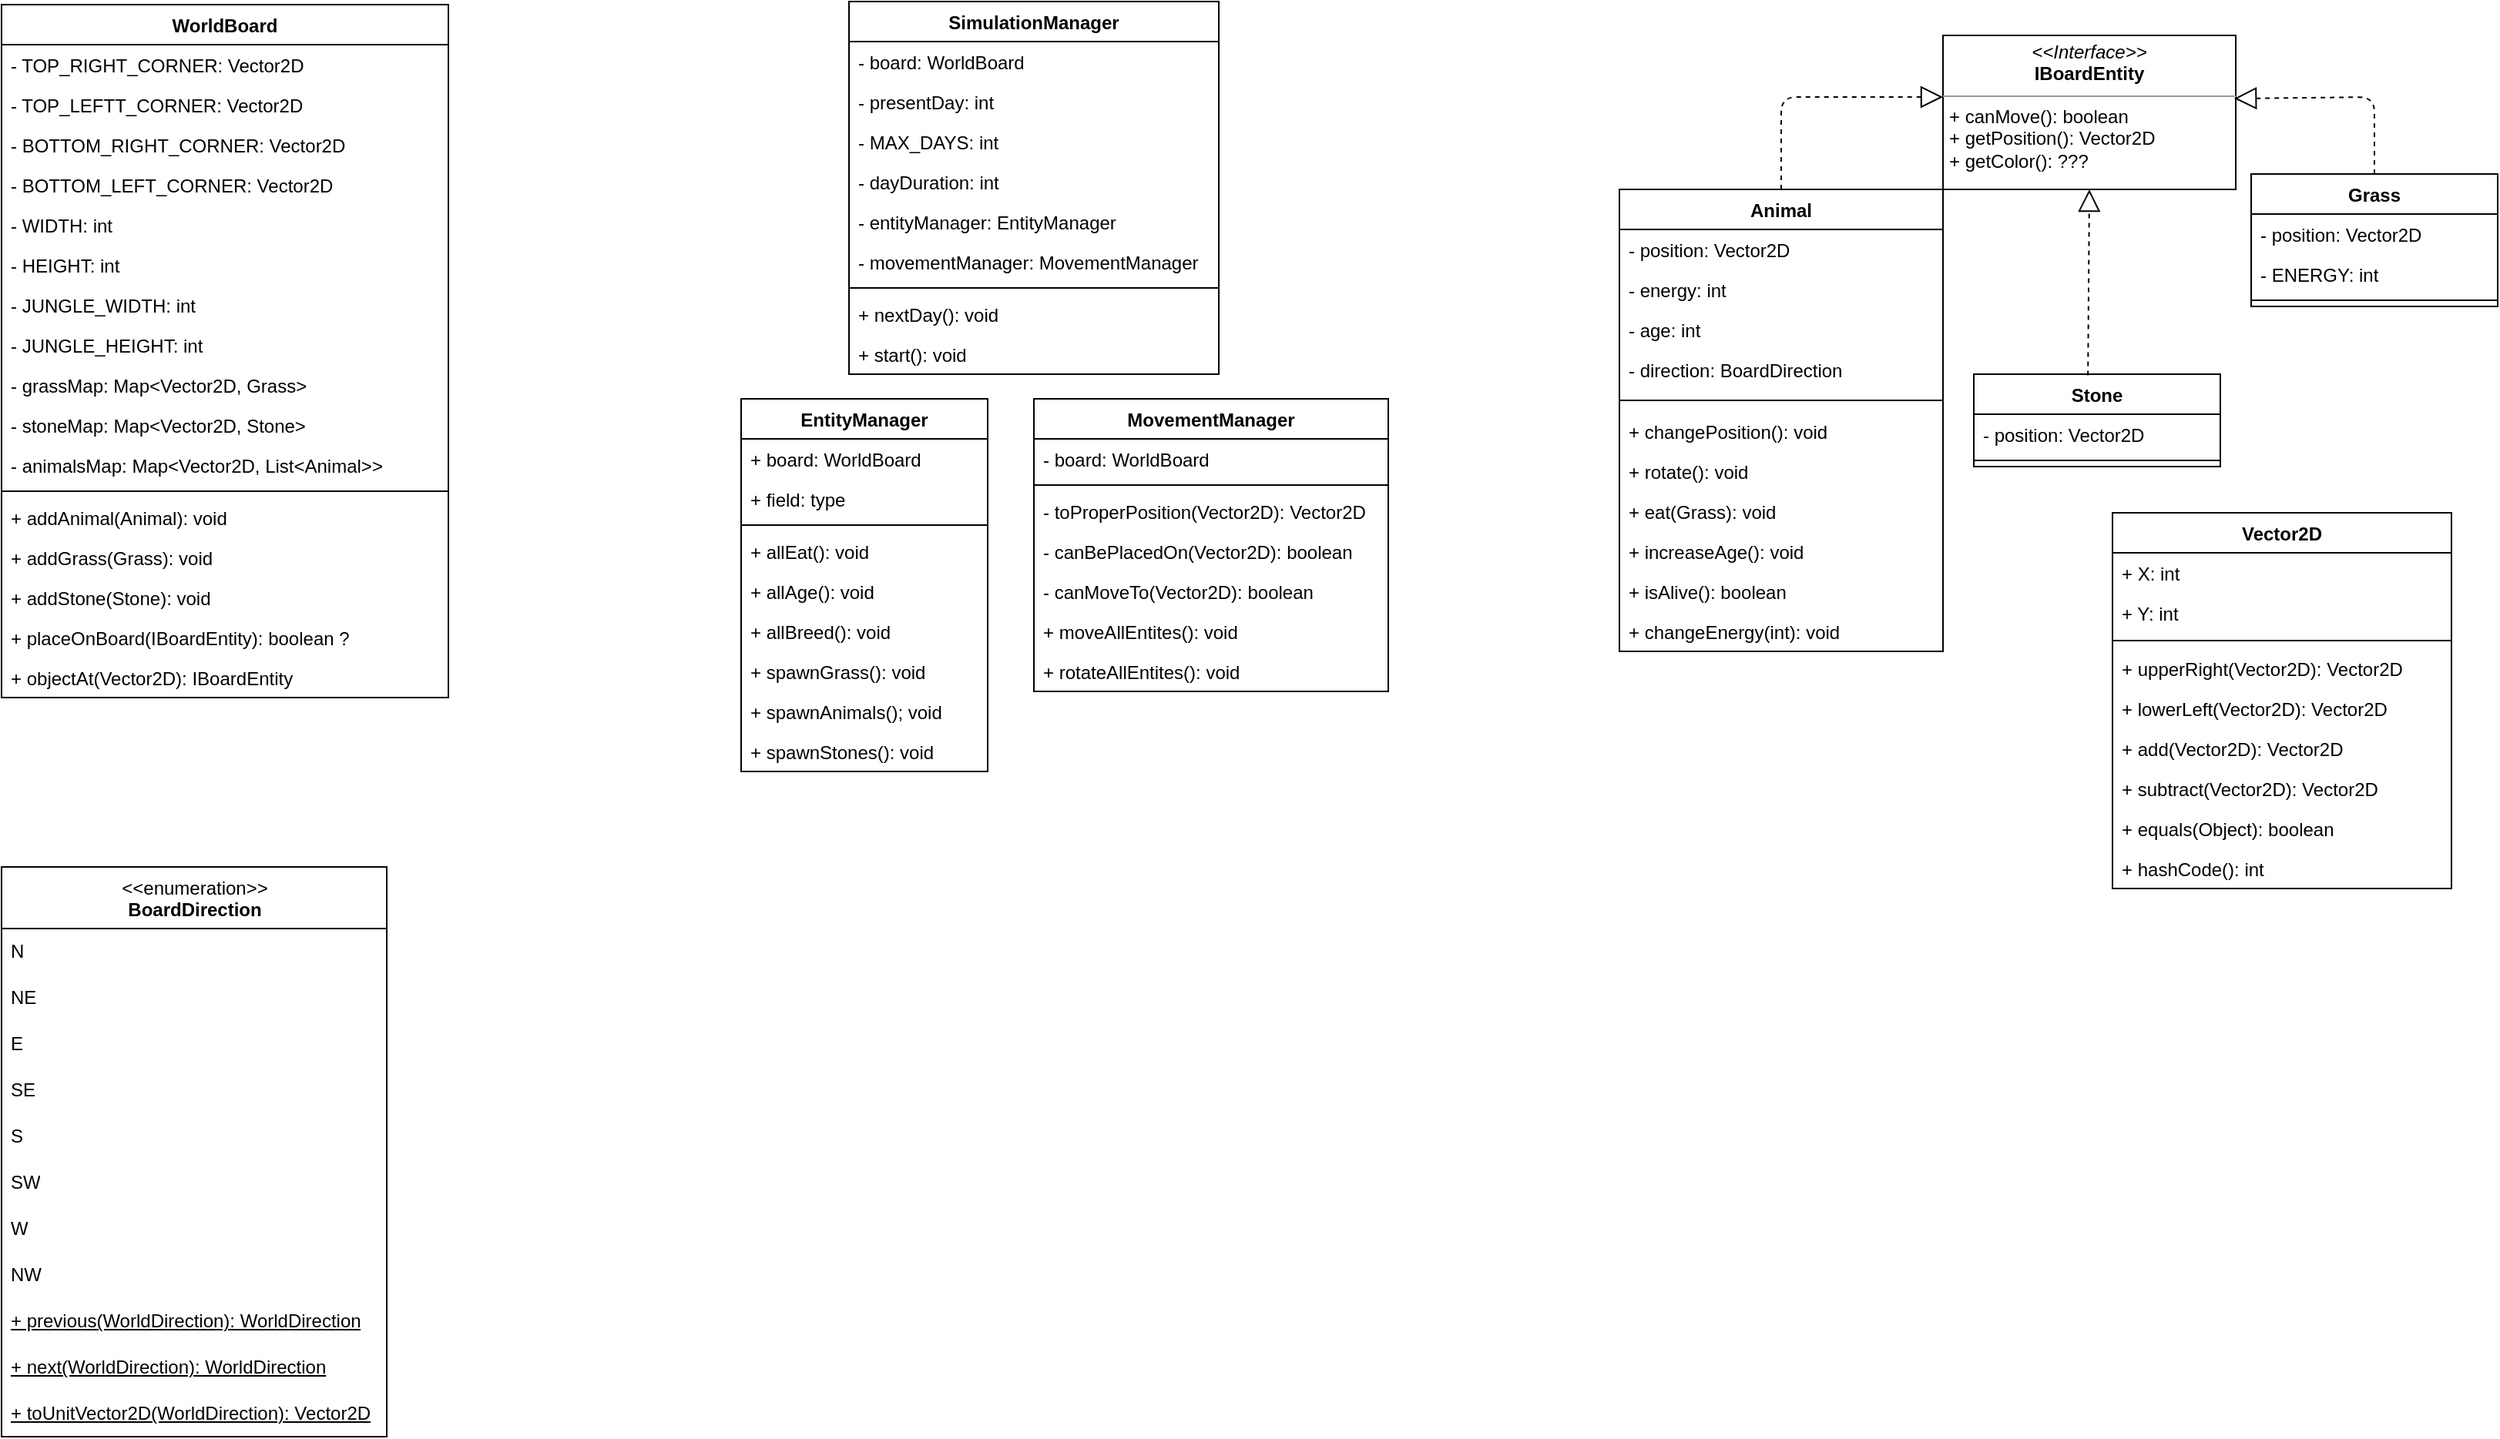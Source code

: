 <mxfile version="14.1.3" type="device"><diagram id="1Vbdvlsa4vweqU2Eb6dg" name="Page-1"><mxGraphModel dx="1662" dy="801" grid="1" gridSize="10" guides="1" tooltips="1" connect="1" arrows="1" fold="1" page="1" pageScale="1" pageWidth="3300" pageHeight="4681" math="0" shadow="0"><root><mxCell id="0"/><mxCell id="1" parent="0"/><mxCell id="aUTiM66Y3Ch4OsuS5eEc-45" value="Animal" style="swimlane;fontStyle=1;align=center;verticalAlign=top;childLayout=stackLayout;horizontal=1;startSize=26;horizontalStack=0;resizeParent=1;resizeParentMax=0;resizeLast=0;collapsible=1;marginBottom=0;" parent="1" vertex="1"><mxGeometry x="1090" y="160" width="210" height="300" as="geometry"/></mxCell><mxCell id="aUTiM66Y3Ch4OsuS5eEc-46" value="- position: Vector2D" style="text;strokeColor=none;fillColor=none;align=left;verticalAlign=top;spacingLeft=4;spacingRight=4;overflow=hidden;rotatable=0;points=[[0,0.5],[1,0.5]];portConstraint=eastwest;" parent="aUTiM66Y3Ch4OsuS5eEc-45" vertex="1"><mxGeometry y="26" width="210" height="26" as="geometry"/></mxCell><mxCell id="aUTiM66Y3Ch4OsuS5eEc-56" value="- energy: int" style="text;strokeColor=none;fillColor=none;align=left;verticalAlign=top;spacingLeft=4;spacingRight=4;overflow=hidden;rotatable=0;points=[[0,0.5],[1,0.5]];portConstraint=eastwest;" parent="aUTiM66Y3Ch4OsuS5eEc-45" vertex="1"><mxGeometry y="52" width="210" height="26" as="geometry"/></mxCell><mxCell id="aUTiM66Y3Ch4OsuS5eEc-55" value="- age: int" style="text;strokeColor=none;fillColor=none;align=left;verticalAlign=top;spacingLeft=4;spacingRight=4;overflow=hidden;rotatable=0;points=[[0,0.5],[1,0.5]];portConstraint=eastwest;" parent="aUTiM66Y3Ch4OsuS5eEc-45" vertex="1"><mxGeometry y="78" width="210" height="26" as="geometry"/></mxCell><mxCell id="aUTiM66Y3Ch4OsuS5eEc-54" value="- direction: BoardDirection&#10;" style="text;strokeColor=none;fillColor=none;align=left;verticalAlign=top;spacingLeft=4;spacingRight=4;overflow=hidden;rotatable=0;points=[[0,0.5],[1,0.5]];portConstraint=eastwest;" parent="aUTiM66Y3Ch4OsuS5eEc-45" vertex="1"><mxGeometry y="104" width="210" height="26" as="geometry"/></mxCell><mxCell id="aUTiM66Y3Ch4OsuS5eEc-47" value="" style="line;strokeWidth=1;fillColor=none;align=left;verticalAlign=middle;spacingTop=-1;spacingLeft=3;spacingRight=3;rotatable=0;labelPosition=right;points=[];portConstraint=eastwest;" parent="aUTiM66Y3Ch4OsuS5eEc-45" vertex="1"><mxGeometry y="130" width="210" height="14" as="geometry"/></mxCell><mxCell id="_FldrcLwrt1U6F06DF65-9" value="+ changePosition(): void" style="text;strokeColor=none;fillColor=none;align=left;verticalAlign=top;spacingLeft=4;spacingRight=4;overflow=hidden;rotatable=0;points=[[0,0.5],[1,0.5]];portConstraint=eastwest;" parent="aUTiM66Y3Ch4OsuS5eEc-45" vertex="1"><mxGeometry y="144" width="210" height="26" as="geometry"/></mxCell><mxCell id="_FldrcLwrt1U6F06DF65-10" value="+ rotate(): void" style="text;strokeColor=none;fillColor=none;align=left;verticalAlign=top;spacingLeft=4;spacingRight=4;overflow=hidden;rotatable=0;points=[[0,0.5],[1,0.5]];portConstraint=eastwest;" parent="aUTiM66Y3Ch4OsuS5eEc-45" vertex="1"><mxGeometry y="170" width="210" height="26" as="geometry"/></mxCell><mxCell id="_FldrcLwrt1U6F06DF65-11" value="+ eat(Grass): void" style="text;strokeColor=none;fillColor=none;align=left;verticalAlign=top;spacingLeft=4;spacingRight=4;overflow=hidden;rotatable=0;points=[[0,0.5],[1,0.5]];portConstraint=eastwest;" parent="aUTiM66Y3Ch4OsuS5eEc-45" vertex="1"><mxGeometry y="196" width="210" height="26" as="geometry"/></mxCell><mxCell id="XnEn1AcL9auTiLC6I03O-7" value="+ increaseAge(): void" style="text;strokeColor=none;fillColor=none;align=left;verticalAlign=top;spacingLeft=4;spacingRight=4;overflow=hidden;rotatable=0;points=[[0,0.5],[1,0.5]];portConstraint=eastwest;" parent="aUTiM66Y3Ch4OsuS5eEc-45" vertex="1"><mxGeometry y="222" width="210" height="26" as="geometry"/></mxCell><mxCell id="XnEn1AcL9auTiLC6I03O-8" value="+ isAlive(): boolean" style="text;strokeColor=none;fillColor=none;align=left;verticalAlign=top;spacingLeft=4;spacingRight=4;overflow=hidden;rotatable=0;points=[[0,0.5],[1,0.5]];portConstraint=eastwest;" parent="aUTiM66Y3Ch4OsuS5eEc-45" vertex="1"><mxGeometry y="248" width="210" height="26" as="geometry"/></mxCell><mxCell id="i3TPfsJWD-a07wjF-2YO-29" value="+ changeEnergy(int): void" style="text;strokeColor=none;fillColor=none;align=left;verticalAlign=top;spacingLeft=4;spacingRight=4;overflow=hidden;rotatable=0;points=[[0,0.5],[1,0.5]];portConstraint=eastwest;" parent="aUTiM66Y3Ch4OsuS5eEc-45" vertex="1"><mxGeometry y="274" width="210" height="26" as="geometry"/></mxCell><mxCell id="aUTiM66Y3Ch4OsuS5eEc-58" value="Vector2D" style="swimlane;fontStyle=1;align=center;verticalAlign=top;childLayout=stackLayout;horizontal=1;startSize=26;horizontalStack=0;resizeParent=1;resizeParentMax=0;resizeLast=0;collapsible=1;marginBottom=0;" parent="1" vertex="1"><mxGeometry x="1410" y="370" width="220" height="244" as="geometry"/></mxCell><mxCell id="aUTiM66Y3Ch4OsuS5eEc-59" value="+ X: int" style="text;strokeColor=none;fillColor=none;align=left;verticalAlign=top;spacingLeft=4;spacingRight=4;overflow=hidden;rotatable=0;points=[[0,0.5],[1,0.5]];portConstraint=eastwest;" parent="aUTiM66Y3Ch4OsuS5eEc-58" vertex="1"><mxGeometry y="26" width="220" height="26" as="geometry"/></mxCell><mxCell id="aUTiM66Y3Ch4OsuS5eEc-62" value="+ Y: int" style="text;strokeColor=none;fillColor=none;align=left;verticalAlign=top;spacingLeft=4;spacingRight=4;overflow=hidden;rotatable=0;points=[[0,0.5],[1,0.5]];portConstraint=eastwest;" parent="aUTiM66Y3Ch4OsuS5eEc-58" vertex="1"><mxGeometry y="52" width="220" height="26" as="geometry"/></mxCell><mxCell id="aUTiM66Y3Ch4OsuS5eEc-60" value="" style="line;strokeWidth=1;fillColor=none;align=left;verticalAlign=middle;spacingTop=-1;spacingLeft=3;spacingRight=3;rotatable=0;labelPosition=right;points=[];portConstraint=eastwest;" parent="aUTiM66Y3Ch4OsuS5eEc-58" vertex="1"><mxGeometry y="78" width="220" height="10" as="geometry"/></mxCell><mxCell id="_FldrcLwrt1U6F06DF65-2" value="+ upperRight(Vector2D): Vector2D" style="text;strokeColor=none;fillColor=none;align=left;verticalAlign=top;spacingLeft=4;spacingRight=4;overflow=hidden;rotatable=0;points=[[0,0.5],[1,0.5]];portConstraint=eastwest;" parent="aUTiM66Y3Ch4OsuS5eEc-58" vertex="1"><mxGeometry y="88" width="220" height="26" as="geometry"/></mxCell><mxCell id="_FldrcLwrt1U6F06DF65-3" value="+ lowerLeft(Vector2D): Vector2D" style="text;strokeColor=none;fillColor=none;align=left;verticalAlign=top;spacingLeft=4;spacingRight=4;overflow=hidden;rotatable=0;points=[[0,0.5],[1,0.5]];portConstraint=eastwest;" parent="aUTiM66Y3Ch4OsuS5eEc-58" vertex="1"><mxGeometry y="114" width="220" height="26" as="geometry"/></mxCell><mxCell id="_FldrcLwrt1U6F06DF65-4" value="+ add(Vector2D): Vector2D" style="text;strokeColor=none;fillColor=none;align=left;verticalAlign=top;spacingLeft=4;spacingRight=4;overflow=hidden;rotatable=0;points=[[0,0.5],[1,0.5]];portConstraint=eastwest;" parent="aUTiM66Y3Ch4OsuS5eEc-58" vertex="1"><mxGeometry y="140" width="220" height="26" as="geometry"/></mxCell><mxCell id="_FldrcLwrt1U6F06DF65-5" value="+ subtract(Vector2D): Vector2D" style="text;strokeColor=none;fillColor=none;align=left;verticalAlign=top;spacingLeft=4;spacingRight=4;overflow=hidden;rotatable=0;points=[[0,0.5],[1,0.5]];portConstraint=eastwest;" parent="aUTiM66Y3Ch4OsuS5eEc-58" vertex="1"><mxGeometry y="166" width="220" height="26" as="geometry"/></mxCell><mxCell id="_FldrcLwrt1U6F06DF65-6" value="+ equals(Object): boolean" style="text;strokeColor=none;fillColor=none;align=left;verticalAlign=top;spacingLeft=4;spacingRight=4;overflow=hidden;rotatable=0;points=[[0,0.5],[1,0.5]];portConstraint=eastwest;" parent="aUTiM66Y3Ch4OsuS5eEc-58" vertex="1"><mxGeometry y="192" width="220" height="26" as="geometry"/></mxCell><mxCell id="_FldrcLwrt1U6F06DF65-7" value="+ hashCode(): int" style="text;strokeColor=none;fillColor=none;align=left;verticalAlign=top;spacingLeft=4;spacingRight=4;overflow=hidden;rotatable=0;points=[[0,0.5],[1,0.5]];portConstraint=eastwest;" parent="aUTiM66Y3Ch4OsuS5eEc-58" vertex="1"><mxGeometry y="218" width="220" height="26" as="geometry"/></mxCell><mxCell id="aUTiM66Y3Ch4OsuS5eEc-63" value="SimulationManager" style="swimlane;fontStyle=1;align=center;verticalAlign=top;childLayout=stackLayout;horizontal=1;startSize=26;horizontalStack=0;resizeParent=1;resizeParentMax=0;resizeLast=0;collapsible=1;marginBottom=0;" parent="1" vertex="1"><mxGeometry x="590" y="38" width="240" height="242" as="geometry"/></mxCell><mxCell id="aUTiM66Y3Ch4OsuS5eEc-64" value="- board: WorldBoard" style="text;strokeColor=none;fillColor=none;align=left;verticalAlign=top;spacingLeft=4;spacingRight=4;overflow=hidden;rotatable=0;points=[[0,0.5],[1,0.5]];portConstraint=eastwest;" parent="aUTiM66Y3Ch4OsuS5eEc-63" vertex="1"><mxGeometry y="26" width="240" height="26" as="geometry"/></mxCell><mxCell id="aUTiM66Y3Ch4OsuS5eEc-67" value="- presentDay: int" style="text;strokeColor=none;fillColor=none;align=left;verticalAlign=top;spacingLeft=4;spacingRight=4;overflow=hidden;rotatable=0;points=[[0,0.5],[1,0.5]];portConstraint=eastwest;" parent="aUTiM66Y3Ch4OsuS5eEc-63" vertex="1"><mxGeometry y="52" width="240" height="26" as="geometry"/></mxCell><mxCell id="aUTiM66Y3Ch4OsuS5eEc-68" value="- MAX_DAYS: int" style="text;strokeColor=none;fillColor=none;align=left;verticalAlign=top;spacingLeft=4;spacingRight=4;overflow=hidden;rotatable=0;points=[[0,0.5],[1,0.5]];portConstraint=eastwest;" parent="aUTiM66Y3Ch4OsuS5eEc-63" vertex="1"><mxGeometry y="78" width="240" height="26" as="geometry"/></mxCell><mxCell id="i3TPfsJWD-a07wjF-2YO-30" value="- dayDuration: int" style="text;strokeColor=none;fillColor=none;align=left;verticalAlign=top;spacingLeft=4;spacingRight=4;overflow=hidden;rotatable=0;points=[[0,0.5],[1,0.5]];portConstraint=eastwest;" parent="aUTiM66Y3Ch4OsuS5eEc-63" vertex="1"><mxGeometry y="104" width="240" height="26" as="geometry"/></mxCell><mxCell id="i3TPfsJWD-a07wjF-2YO-18" value="- entityManager: EntityManager" style="text;strokeColor=none;fillColor=none;align=left;verticalAlign=top;spacingLeft=4;spacingRight=4;overflow=hidden;rotatable=0;points=[[0,0.5],[1,0.5]];portConstraint=eastwest;" parent="aUTiM66Y3Ch4OsuS5eEc-63" vertex="1"><mxGeometry y="130" width="240" height="26" as="geometry"/></mxCell><mxCell id="i3TPfsJWD-a07wjF-2YO-19" value="- movementManager: MovementManager" style="text;strokeColor=none;fillColor=none;align=left;verticalAlign=top;spacingLeft=4;spacingRight=4;overflow=hidden;rotatable=0;points=[[0,0.5],[1,0.5]];portConstraint=eastwest;" parent="aUTiM66Y3Ch4OsuS5eEc-63" vertex="1"><mxGeometry y="156" width="240" height="26" as="geometry"/></mxCell><mxCell id="aUTiM66Y3Ch4OsuS5eEc-65" value="" style="line;strokeWidth=1;fillColor=none;align=left;verticalAlign=middle;spacingTop=-1;spacingLeft=3;spacingRight=3;rotatable=0;labelPosition=right;points=[];portConstraint=eastwest;" parent="aUTiM66Y3Ch4OsuS5eEc-63" vertex="1"><mxGeometry y="182" width="240" height="8" as="geometry"/></mxCell><mxCell id="aUTiM66Y3Ch4OsuS5eEc-66" value="+ nextDay(): void" style="text;strokeColor=none;fillColor=none;align=left;verticalAlign=top;spacingLeft=4;spacingRight=4;overflow=hidden;rotatable=0;points=[[0,0.5],[1,0.5]];portConstraint=eastwest;" parent="aUTiM66Y3Ch4OsuS5eEc-63" vertex="1"><mxGeometry y="190" width="240" height="26" as="geometry"/></mxCell><mxCell id="i3TPfsJWD-a07wjF-2YO-16" value="+ start(): void" style="text;strokeColor=none;fillColor=none;align=left;verticalAlign=top;spacingLeft=4;spacingRight=4;overflow=hidden;rotatable=0;points=[[0,0.5],[1,0.5]];portConstraint=eastwest;" parent="aUTiM66Y3Ch4OsuS5eEc-63" vertex="1"><mxGeometry y="216" width="240" height="26" as="geometry"/></mxCell><mxCell id="aUTiM66Y3Ch4OsuS5eEc-75" value="Grass" style="swimlane;fontStyle=1;align=center;verticalAlign=top;childLayout=stackLayout;horizontal=1;startSize=26;horizontalStack=0;resizeParent=1;resizeParentMax=0;resizeLast=0;collapsible=1;marginBottom=0;" parent="1" vertex="1"><mxGeometry x="1500" y="150" width="160" height="86" as="geometry"/></mxCell><mxCell id="aUTiM66Y3Ch4OsuS5eEc-76" value="- position: Vector2D" style="text;strokeColor=none;fillColor=none;align=left;verticalAlign=top;spacingLeft=4;spacingRight=4;overflow=hidden;rotatable=0;points=[[0,0.5],[1,0.5]];portConstraint=eastwest;" parent="aUTiM66Y3Ch4OsuS5eEc-75" vertex="1"><mxGeometry y="26" width="160" height="26" as="geometry"/></mxCell><mxCell id="aUTiM66Y3Ch4OsuS5eEc-79" value="- ENERGY: int" style="text;strokeColor=none;fillColor=none;align=left;verticalAlign=top;spacingLeft=4;spacingRight=4;overflow=hidden;rotatable=0;points=[[0,0.5],[1,0.5]];portConstraint=eastwest;fontStyle=0" parent="aUTiM66Y3Ch4OsuS5eEc-75" vertex="1"><mxGeometry y="52" width="160" height="26" as="geometry"/></mxCell><mxCell id="aUTiM66Y3Ch4OsuS5eEc-77" value="" style="line;strokeWidth=1;fillColor=none;align=left;verticalAlign=middle;spacingTop=-1;spacingLeft=3;spacingRight=3;rotatable=0;labelPosition=right;points=[];portConstraint=eastwest;" parent="aUTiM66Y3Ch4OsuS5eEc-75" vertex="1"><mxGeometry y="78" width="160" height="8" as="geometry"/></mxCell><mxCell id="aUTiM66Y3Ch4OsuS5eEc-80" value="WorldBoard" style="swimlane;fontStyle=1;align=center;verticalAlign=top;childLayout=stackLayout;horizontal=1;startSize=26;horizontalStack=0;resizeParent=1;resizeParentMax=0;resizeLast=0;collapsible=1;marginBottom=0;" parent="1" vertex="1"><mxGeometry x="40" y="40" width="290" height="450" as="geometry"/></mxCell><mxCell id="aUTiM66Y3Ch4OsuS5eEc-81" value="- TOP_RIGHT_CORNER: Vector2D" style="text;strokeColor=none;fillColor=none;align=left;verticalAlign=top;spacingLeft=4;spacingRight=4;overflow=hidden;rotatable=0;points=[[0,0.5],[1,0.5]];portConstraint=eastwest;" parent="aUTiM66Y3Ch4OsuS5eEc-80" vertex="1"><mxGeometry y="26" width="290" height="26" as="geometry"/></mxCell><mxCell id="aUTiM66Y3Ch4OsuS5eEc-84" value="- TOP_LEFTT_CORNER: Vector2D" style="text;strokeColor=none;fillColor=none;align=left;verticalAlign=top;spacingLeft=4;spacingRight=4;overflow=hidden;rotatable=0;points=[[0,0.5],[1,0.5]];portConstraint=eastwest;" parent="aUTiM66Y3Ch4OsuS5eEc-80" vertex="1"><mxGeometry y="52" width="290" height="26" as="geometry"/></mxCell><mxCell id="aUTiM66Y3Ch4OsuS5eEc-85" value="- BOTTOM_RIGHT_CORNER: Vector2D" style="text;strokeColor=none;fillColor=none;align=left;verticalAlign=top;spacingLeft=4;spacingRight=4;overflow=hidden;rotatable=0;points=[[0,0.5],[1,0.5]];portConstraint=eastwest;" parent="aUTiM66Y3Ch4OsuS5eEc-80" vertex="1"><mxGeometry y="78" width="290" height="26" as="geometry"/></mxCell><mxCell id="aUTiM66Y3Ch4OsuS5eEc-86" value="- BOTTOM_LEFT_CORNER: Vector2D" style="text;strokeColor=none;fillColor=none;align=left;verticalAlign=top;spacingLeft=4;spacingRight=4;overflow=hidden;rotatable=0;points=[[0,0.5],[1,0.5]];portConstraint=eastwest;" parent="aUTiM66Y3Ch4OsuS5eEc-80" vertex="1"><mxGeometry y="104" width="290" height="26" as="geometry"/></mxCell><mxCell id="aUTiM66Y3Ch4OsuS5eEc-87" value="- WIDTH: int" style="text;strokeColor=none;fillColor=none;align=left;verticalAlign=top;spacingLeft=4;spacingRight=4;overflow=hidden;rotatable=0;points=[[0,0.5],[1,0.5]];portConstraint=eastwest;" parent="aUTiM66Y3Ch4OsuS5eEc-80" vertex="1"><mxGeometry y="130" width="290" height="26" as="geometry"/></mxCell><mxCell id="aUTiM66Y3Ch4OsuS5eEc-88" value="- HEIGHT: int" style="text;strokeColor=none;fillColor=none;align=left;verticalAlign=top;spacingLeft=4;spacingRight=4;overflow=hidden;rotatable=0;points=[[0,0.5],[1,0.5]];portConstraint=eastwest;" parent="aUTiM66Y3Ch4OsuS5eEc-80" vertex="1"><mxGeometry y="156" width="290" height="26" as="geometry"/></mxCell><mxCell id="aUTiM66Y3Ch4OsuS5eEc-89" value="- JUNGLE_WIDTH: int" style="text;strokeColor=none;fillColor=none;align=left;verticalAlign=top;spacingLeft=4;spacingRight=4;overflow=hidden;rotatable=0;points=[[0,0.5],[1,0.5]];portConstraint=eastwest;" parent="aUTiM66Y3Ch4OsuS5eEc-80" vertex="1"><mxGeometry y="182" width="290" height="26" as="geometry"/></mxCell><mxCell id="aUTiM66Y3Ch4OsuS5eEc-90" value="- JUNGLE_HEIGHT: int" style="text;strokeColor=none;fillColor=none;align=left;verticalAlign=top;spacingLeft=4;spacingRight=4;overflow=hidden;rotatable=0;points=[[0,0.5],[1,0.5]];portConstraint=eastwest;" parent="aUTiM66Y3Ch4OsuS5eEc-80" vertex="1"><mxGeometry y="208" width="290" height="26" as="geometry"/></mxCell><mxCell id="aUTiM66Y3Ch4OsuS5eEc-91" value="- grassMap: Map&lt;Vector2D, Grass&gt;" style="text;strokeColor=none;fillColor=none;align=left;verticalAlign=top;spacingLeft=4;spacingRight=4;overflow=hidden;rotatable=0;points=[[0,0.5],[1,0.5]];portConstraint=eastwest;" parent="aUTiM66Y3Ch4OsuS5eEc-80" vertex="1"><mxGeometry y="234" width="290" height="26" as="geometry"/></mxCell><mxCell id="xqUgJyKaOlC-YFBDsno5-2" value="- stoneMap: Map&lt;Vector2D, Stone&gt;" style="text;strokeColor=none;fillColor=none;align=left;verticalAlign=top;spacingLeft=4;spacingRight=4;overflow=hidden;rotatable=0;points=[[0,0.5],[1,0.5]];portConstraint=eastwest;" parent="aUTiM66Y3Ch4OsuS5eEc-80" vertex="1"><mxGeometry y="260" width="290" height="26" as="geometry"/></mxCell><mxCell id="aUTiM66Y3Ch4OsuS5eEc-92" value="- animalsMap: Map&lt;Vector2D, List&lt;Animal&gt;&gt;&#10;" style="text;strokeColor=none;fillColor=none;align=left;verticalAlign=top;spacingLeft=4;spacingRight=4;overflow=hidden;rotatable=0;points=[[0,0.5],[1,0.5]];portConstraint=eastwest;" parent="aUTiM66Y3Ch4OsuS5eEc-80" vertex="1"><mxGeometry y="286" width="290" height="26" as="geometry"/></mxCell><mxCell id="aUTiM66Y3Ch4OsuS5eEc-82" value="" style="line;strokeWidth=1;fillColor=none;align=left;verticalAlign=middle;spacingTop=-1;spacingLeft=3;spacingRight=3;rotatable=0;labelPosition=right;points=[];portConstraint=eastwest;" parent="aUTiM66Y3Ch4OsuS5eEc-80" vertex="1"><mxGeometry y="312" width="290" height="8" as="geometry"/></mxCell><mxCell id="i3TPfsJWD-a07wjF-2YO-22" value="+ addAnimal(Animal): void" style="text;strokeColor=none;fillColor=none;align=left;verticalAlign=top;spacingLeft=4;spacingRight=4;overflow=hidden;rotatable=0;points=[[0,0.5],[1,0.5]];portConstraint=eastwest;" parent="aUTiM66Y3Ch4OsuS5eEc-80" vertex="1"><mxGeometry y="320" width="290" height="26" as="geometry"/></mxCell><mxCell id="i3TPfsJWD-a07wjF-2YO-23" value="+ addGrass(Grass): void" style="text;strokeColor=none;fillColor=none;align=left;verticalAlign=top;spacingLeft=4;spacingRight=4;overflow=hidden;rotatable=0;points=[[0,0.5],[1,0.5]];portConstraint=eastwest;" parent="aUTiM66Y3Ch4OsuS5eEc-80" vertex="1"><mxGeometry y="346" width="290" height="26" as="geometry"/></mxCell><mxCell id="i3TPfsJWD-a07wjF-2YO-24" value="+ addStone(Stone): void" style="text;strokeColor=none;fillColor=none;align=left;verticalAlign=top;spacingLeft=4;spacingRight=4;overflow=hidden;rotatable=0;points=[[0,0.5],[1,0.5]];portConstraint=eastwest;" parent="aUTiM66Y3Ch4OsuS5eEc-80" vertex="1"><mxGeometry y="372" width="290" height="26" as="geometry"/></mxCell><mxCell id="i3TPfsJWD-a07wjF-2YO-21" value="+ placeOnBoard(IBoardEntity): boolean ?" style="text;strokeColor=none;fillColor=none;align=left;verticalAlign=top;spacingLeft=4;spacingRight=4;overflow=hidden;rotatable=0;points=[[0,0.5],[1,0.5]];portConstraint=eastwest;" parent="aUTiM66Y3Ch4OsuS5eEc-80" vertex="1"><mxGeometry y="398" width="290" height="26" as="geometry"/></mxCell><mxCell id="aUTiM66Y3Ch4OsuS5eEc-83" value="+ objectAt(Vector2D): IBoardEntity" style="text;strokeColor=none;fillColor=none;align=left;verticalAlign=top;spacingLeft=4;spacingRight=4;overflow=hidden;rotatable=0;points=[[0,0.5],[1,0.5]];portConstraint=eastwest;" parent="aUTiM66Y3Ch4OsuS5eEc-80" vertex="1"><mxGeometry y="424" width="290" height="26" as="geometry"/></mxCell><mxCell id="aUTiM66Y3Ch4OsuS5eEc-93" value="&lt;p style=&quot;margin: 0px ; margin-top: 4px ; text-align: center&quot;&gt;&lt;i&gt;&amp;lt;&amp;lt;Interface&amp;gt;&amp;gt;&lt;/i&gt;&lt;br&gt;&lt;b&gt;IBoardEntity&lt;/b&gt;&lt;/p&gt;&lt;hr size=&quot;1&quot;&gt;&lt;p style=&quot;margin: 0px ; margin-left: 4px&quot;&gt;+ canMove(): boolean&lt;br&gt;+ getPosition(): Vector2D&lt;/p&gt;&lt;p style=&quot;margin: 0px ; margin-left: 4px&quot;&gt;+ getColor(): ???&lt;/p&gt;&lt;p style=&quot;margin: 0px ; margin-left: 4px&quot;&gt;&lt;br&gt;&lt;/p&gt;&lt;p style=&quot;margin: 0px ; margin-left: 4px&quot;&gt;&lt;br&gt;&lt;/p&gt;" style="verticalAlign=top;align=left;overflow=fill;fontSize=12;fontFamily=Helvetica;html=1;" parent="1" vertex="1"><mxGeometry x="1300" y="60" width="190" height="100" as="geometry"/></mxCell><mxCell id="aUTiM66Y3Ch4OsuS5eEc-94" value="EntityManager" style="swimlane;fontStyle=1;align=center;verticalAlign=top;childLayout=stackLayout;horizontal=1;startSize=26;horizontalStack=0;resizeParent=1;resizeParentMax=0;resizeLast=0;collapsible=1;marginBottom=0;" parent="1" vertex="1"><mxGeometry x="520" y="296" width="160" height="242" as="geometry"/></mxCell><mxCell id="aUTiM66Y3Ch4OsuS5eEc-95" value="+ board: WorldBoard" style="text;strokeColor=none;fillColor=none;align=left;verticalAlign=top;spacingLeft=4;spacingRight=4;overflow=hidden;rotatable=0;points=[[0,0.5],[1,0.5]];portConstraint=eastwest;" parent="aUTiM66Y3Ch4OsuS5eEc-94" vertex="1"><mxGeometry y="26" width="160" height="26" as="geometry"/></mxCell><mxCell id="i3TPfsJWD-a07wjF-2YO-10" value="+ field: type" style="text;strokeColor=none;fillColor=none;align=left;verticalAlign=top;spacingLeft=4;spacingRight=4;overflow=hidden;rotatable=0;points=[[0,0.5],[1,0.5]];portConstraint=eastwest;" parent="aUTiM66Y3Ch4OsuS5eEc-94" vertex="1"><mxGeometry y="52" width="160" height="26" as="geometry"/></mxCell><mxCell id="aUTiM66Y3Ch4OsuS5eEc-96" value="" style="line;strokeWidth=1;fillColor=none;align=left;verticalAlign=middle;spacingTop=-1;spacingLeft=3;spacingRight=3;rotatable=0;labelPosition=right;points=[];portConstraint=eastwest;" parent="aUTiM66Y3Ch4OsuS5eEc-94" vertex="1"><mxGeometry y="78" width="160" height="8" as="geometry"/></mxCell><mxCell id="aUTiM66Y3Ch4OsuS5eEc-97" value="+ allEat(): void" style="text;strokeColor=none;fillColor=none;align=left;verticalAlign=top;spacingLeft=4;spacingRight=4;overflow=hidden;rotatable=0;points=[[0,0.5],[1,0.5]];portConstraint=eastwest;" parent="aUTiM66Y3Ch4OsuS5eEc-94" vertex="1"><mxGeometry y="86" width="160" height="26" as="geometry"/></mxCell><mxCell id="i3TPfsJWD-a07wjF-2YO-11" value="+ allAge(): void" style="text;strokeColor=none;fillColor=none;align=left;verticalAlign=top;spacingLeft=4;spacingRight=4;overflow=hidden;rotatable=0;points=[[0,0.5],[1,0.5]];portConstraint=eastwest;" parent="aUTiM66Y3Ch4OsuS5eEc-94" vertex="1"><mxGeometry y="112" width="160" height="26" as="geometry"/></mxCell><mxCell id="i3TPfsJWD-a07wjF-2YO-12" value="+ allBreed(): void" style="text;strokeColor=none;fillColor=none;align=left;verticalAlign=top;spacingLeft=4;spacingRight=4;overflow=hidden;rotatable=0;points=[[0,0.5],[1,0.5]];portConstraint=eastwest;" parent="aUTiM66Y3Ch4OsuS5eEc-94" vertex="1"><mxGeometry y="138" width="160" height="26" as="geometry"/></mxCell><mxCell id="i3TPfsJWD-a07wjF-2YO-26" value="+ spawnGrass(): void" style="text;strokeColor=none;fillColor=none;align=left;verticalAlign=top;spacingLeft=4;spacingRight=4;overflow=hidden;rotatable=0;points=[[0,0.5],[1,0.5]];portConstraint=eastwest;" parent="aUTiM66Y3Ch4OsuS5eEc-94" vertex="1"><mxGeometry y="164" width="160" height="26" as="geometry"/></mxCell><mxCell id="i3TPfsJWD-a07wjF-2YO-27" value="+ spawnAnimals(); void" style="text;strokeColor=none;fillColor=none;align=left;verticalAlign=top;spacingLeft=4;spacingRight=4;overflow=hidden;rotatable=0;points=[[0,0.5],[1,0.5]];portConstraint=eastwest;" parent="aUTiM66Y3Ch4OsuS5eEc-94" vertex="1"><mxGeometry y="190" width="160" height="26" as="geometry"/></mxCell><mxCell id="i3TPfsJWD-a07wjF-2YO-28" value="+ spawnStones(): void" style="text;strokeColor=none;fillColor=none;align=left;verticalAlign=top;spacingLeft=4;spacingRight=4;overflow=hidden;rotatable=0;points=[[0,0.5],[1,0.5]];portConstraint=eastwest;" parent="aUTiM66Y3Ch4OsuS5eEc-94" vertex="1"><mxGeometry y="216" width="160" height="26" as="geometry"/></mxCell><mxCell id="aUTiM66Y3Ch4OsuS5eEc-98" value="MovementManager" style="swimlane;fontStyle=1;align=center;verticalAlign=top;childLayout=stackLayout;horizontal=1;startSize=26;horizontalStack=0;resizeParent=1;resizeParentMax=0;resizeLast=0;collapsible=1;marginBottom=0;" parent="1" vertex="1"><mxGeometry x="710" y="296" width="230" height="190" as="geometry"/></mxCell><mxCell id="aUTiM66Y3Ch4OsuS5eEc-99" value="- board: WorldBoard" style="text;strokeColor=none;fillColor=none;align=left;verticalAlign=top;spacingLeft=4;spacingRight=4;overflow=hidden;rotatable=0;points=[[0,0.5],[1,0.5]];portConstraint=eastwest;" parent="aUTiM66Y3Ch4OsuS5eEc-98" vertex="1"><mxGeometry y="26" width="230" height="26" as="geometry"/></mxCell><mxCell id="aUTiM66Y3Ch4OsuS5eEc-100" value="" style="line;strokeWidth=1;fillColor=none;align=left;verticalAlign=middle;spacingTop=-1;spacingLeft=3;spacingRight=3;rotatable=0;labelPosition=right;points=[];portConstraint=eastwest;" parent="aUTiM66Y3Ch4OsuS5eEc-98" vertex="1"><mxGeometry y="52" width="230" height="8" as="geometry"/></mxCell><mxCell id="i3TPfsJWD-a07wjF-2YO-42" value="- toProperPosition(Vector2D): Vector2D" style="text;strokeColor=none;fillColor=none;align=left;verticalAlign=top;spacingLeft=4;spacingRight=4;overflow=hidden;rotatable=0;points=[[0,0.5],[1,0.5]];portConstraint=eastwest;" parent="aUTiM66Y3Ch4OsuS5eEc-98" vertex="1"><mxGeometry y="60" width="230" height="26" as="geometry"/></mxCell><mxCell id="i3TPfsJWD-a07wjF-2YO-43" value="- canBePlacedOn(Vector2D): boolean" style="text;strokeColor=none;fillColor=none;align=left;verticalAlign=top;spacingLeft=4;spacingRight=4;overflow=hidden;rotatable=0;points=[[0,0.5],[1,0.5]];portConstraint=eastwest;" parent="aUTiM66Y3Ch4OsuS5eEc-98" vertex="1"><mxGeometry y="86" width="230" height="26" as="geometry"/></mxCell><mxCell id="i3TPfsJWD-a07wjF-2YO-44" value="- canMoveTo(Vector2D): boolean" style="text;strokeColor=none;fillColor=none;align=left;verticalAlign=top;spacingLeft=4;spacingRight=4;overflow=hidden;rotatable=0;points=[[0,0.5],[1,0.5]];portConstraint=eastwest;" parent="aUTiM66Y3Ch4OsuS5eEc-98" vertex="1"><mxGeometry y="112" width="230" height="26" as="geometry"/></mxCell><mxCell id="aUTiM66Y3Ch4OsuS5eEc-101" value="+ moveAllEntites(): void" style="text;strokeColor=none;fillColor=none;align=left;verticalAlign=top;spacingLeft=4;spacingRight=4;overflow=hidden;rotatable=0;points=[[0,0.5],[1,0.5]];portConstraint=eastwest;" parent="aUTiM66Y3Ch4OsuS5eEc-98" vertex="1"><mxGeometry y="138" width="230" height="26" as="geometry"/></mxCell><mxCell id="i3TPfsJWD-a07wjF-2YO-8" value="+ rotateAllEntites(): void" style="text;strokeColor=none;fillColor=none;align=left;verticalAlign=top;spacingLeft=4;spacingRight=4;overflow=hidden;rotatable=0;points=[[0,0.5],[1,0.5]];portConstraint=eastwest;" parent="aUTiM66Y3Ch4OsuS5eEc-98" vertex="1"><mxGeometry y="164" width="230" height="26" as="geometry"/></mxCell><mxCell id="_FldrcLwrt1U6F06DF65-18" value="&amp;lt;&amp;lt;enumeration&amp;gt;&amp;gt;&lt;br&gt;&lt;b&gt;BoardDirection&lt;/b&gt;" style="swimlane;fontStyle=0;align=center;verticalAlign=top;childLayout=stackLayout;horizontal=1;startSize=40;horizontalStack=0;resizeParent=1;resizeParentMax=0;resizeLast=0;collapsible=0;marginBottom=0;html=1;" parent="1" vertex="1"><mxGeometry x="40" y="600" width="250" height="370" as="geometry"/></mxCell><mxCell id="_FldrcLwrt1U6F06DF65-19" value="N&amp;nbsp;" style="text;html=1;strokeColor=none;fillColor=none;align=left;verticalAlign=middle;spacingLeft=4;spacingRight=4;overflow=hidden;rotatable=0;points=[[0,0.5],[1,0.5]];portConstraint=eastwest;" parent="_FldrcLwrt1U6F06DF65-18" vertex="1"><mxGeometry y="40" width="250" height="30" as="geometry"/></mxCell><mxCell id="_FldrcLwrt1U6F06DF65-20" value="NE" style="text;html=1;strokeColor=none;fillColor=none;align=left;verticalAlign=middle;spacingLeft=4;spacingRight=4;overflow=hidden;rotatable=0;points=[[0,0.5],[1,0.5]];portConstraint=eastwest;" parent="_FldrcLwrt1U6F06DF65-18" vertex="1"><mxGeometry y="70" width="250" height="30" as="geometry"/></mxCell><mxCell id="_FldrcLwrt1U6F06DF65-21" value="E" style="text;html=1;strokeColor=none;fillColor=none;align=left;verticalAlign=middle;spacingLeft=4;spacingRight=4;overflow=hidden;rotatable=0;points=[[0,0.5],[1,0.5]];portConstraint=eastwest;" parent="_FldrcLwrt1U6F06DF65-18" vertex="1"><mxGeometry y="100" width="250" height="30" as="geometry"/></mxCell><mxCell id="_FldrcLwrt1U6F06DF65-22" value="SE" style="text;html=1;strokeColor=none;fillColor=none;align=left;verticalAlign=middle;spacingLeft=4;spacingRight=4;overflow=hidden;rotatable=0;points=[[0,0.5],[1,0.5]];portConstraint=eastwest;" parent="_FldrcLwrt1U6F06DF65-18" vertex="1"><mxGeometry y="130" width="250" height="30" as="geometry"/></mxCell><mxCell id="_FldrcLwrt1U6F06DF65-23" value="S" style="text;html=1;strokeColor=none;fillColor=none;align=left;verticalAlign=middle;spacingLeft=4;spacingRight=4;overflow=hidden;rotatable=0;points=[[0,0.5],[1,0.5]];portConstraint=eastwest;" parent="_FldrcLwrt1U6F06DF65-18" vertex="1"><mxGeometry y="160" width="250" height="30" as="geometry"/></mxCell><mxCell id="_FldrcLwrt1U6F06DF65-24" value="SW" style="text;html=1;strokeColor=none;fillColor=none;align=left;verticalAlign=middle;spacingLeft=4;spacingRight=4;overflow=hidden;rotatable=0;points=[[0,0.5],[1,0.5]];portConstraint=eastwest;" parent="_FldrcLwrt1U6F06DF65-18" vertex="1"><mxGeometry y="190" width="250" height="30" as="geometry"/></mxCell><mxCell id="_FldrcLwrt1U6F06DF65-25" value="W" style="text;html=1;strokeColor=none;fillColor=none;align=left;verticalAlign=middle;spacingLeft=4;spacingRight=4;overflow=hidden;rotatable=0;points=[[0,0.5],[1,0.5]];portConstraint=eastwest;" parent="_FldrcLwrt1U6F06DF65-18" vertex="1"><mxGeometry y="220" width="250" height="30" as="geometry"/></mxCell><mxCell id="_FldrcLwrt1U6F06DF65-26" value="NW" style="text;html=1;strokeColor=none;fillColor=none;align=left;verticalAlign=middle;spacingLeft=4;spacingRight=4;overflow=hidden;rotatable=0;points=[[0,0.5],[1,0.5]];portConstraint=eastwest;" parent="_FldrcLwrt1U6F06DF65-18" vertex="1"><mxGeometry y="250" width="250" height="30" as="geometry"/></mxCell><mxCell id="XnEn1AcL9auTiLC6I03O-1" value="+ previous(WorldDirection): WorldDirection" style="text;html=1;strokeColor=none;fillColor=none;align=left;verticalAlign=middle;spacingLeft=4;spacingRight=4;overflow=hidden;rotatable=0;points=[[0,0.5],[1,0.5]];portConstraint=eastwest;fontStyle=4" parent="_FldrcLwrt1U6F06DF65-18" vertex="1"><mxGeometry y="280" width="250" height="30" as="geometry"/></mxCell><mxCell id="XnEn1AcL9auTiLC6I03O-2" value="+ next(WorldDirection): WorldDirection" style="text;html=1;strokeColor=none;fillColor=none;align=left;verticalAlign=middle;spacingLeft=4;spacingRight=4;overflow=hidden;rotatable=0;points=[[0,0.5],[1,0.5]];portConstraint=eastwest;fontStyle=4" parent="_FldrcLwrt1U6F06DF65-18" vertex="1"><mxGeometry y="310" width="250" height="30" as="geometry"/></mxCell><mxCell id="XnEn1AcL9auTiLC6I03O-3" value="+ toUnitVector2D(WorldDirection): Vector2D" style="text;html=1;strokeColor=none;fillColor=none;align=left;verticalAlign=middle;spacingLeft=4;spacingRight=4;overflow=hidden;rotatable=0;points=[[0,0.5],[1,0.5]];portConstraint=eastwest;fontStyle=4" parent="_FldrcLwrt1U6F06DF65-18" vertex="1"><mxGeometry y="340" width="250" height="30" as="geometry"/></mxCell><mxCell id="i3TPfsJWD-a07wjF-2YO-1" value="Stone" style="swimlane;fontStyle=1;align=center;verticalAlign=top;childLayout=stackLayout;horizontal=1;startSize=26;horizontalStack=0;resizeParent=1;resizeParentMax=0;resizeLast=0;collapsible=1;marginBottom=0;" parent="1" vertex="1"><mxGeometry x="1320" y="280" width="160" height="60" as="geometry"/></mxCell><mxCell id="i3TPfsJWD-a07wjF-2YO-2" value="- position: Vector2D" style="text;strokeColor=none;fillColor=none;align=left;verticalAlign=top;spacingLeft=4;spacingRight=4;overflow=hidden;rotatable=0;points=[[0,0.5],[1,0.5]];portConstraint=eastwest;" parent="i3TPfsJWD-a07wjF-2YO-1" vertex="1"><mxGeometry y="26" width="160" height="26" as="geometry"/></mxCell><mxCell id="i3TPfsJWD-a07wjF-2YO-3" value="" style="line;strokeWidth=1;fillColor=none;align=left;verticalAlign=middle;spacingTop=-1;spacingLeft=3;spacingRight=3;rotatable=0;labelPosition=right;points=[];portConstraint=eastwest;" parent="i3TPfsJWD-a07wjF-2YO-1" vertex="1"><mxGeometry y="52" width="160" height="8" as="geometry"/></mxCell><mxCell id="i3TPfsJWD-a07wjF-2YO-13" value="" style="endArrow=block;dashed=1;endFill=0;endSize=12;html=1;exitX=0.5;exitY=0;exitDx=0;exitDy=0;" parent="1" source="aUTiM66Y3Ch4OsuS5eEc-45" edge="1"><mxGeometry width="160" relative="1" as="geometry"><mxPoint x="760" y="410" as="sourcePoint"/><mxPoint x="1300" y="100" as="targetPoint"/><Array as="points"><mxPoint x="1195" y="100"/></Array></mxGeometry></mxCell><mxCell id="i3TPfsJWD-a07wjF-2YO-14" value="" style="endArrow=block;dashed=1;endFill=0;endSize=12;html=1;exitX=0.5;exitY=0;exitDx=0;exitDy=0;entryX=0.995;entryY=0.41;entryDx=0;entryDy=0;entryPerimeter=0;" parent="1" source="aUTiM66Y3Ch4OsuS5eEc-75" target="aUTiM66Y3Ch4OsuS5eEc-93" edge="1"><mxGeometry width="160" relative="1" as="geometry"><mxPoint x="1570" y="130" as="sourcePoint"/><mxPoint x="1670" y="70" as="targetPoint"/><Array as="points"><mxPoint x="1580" y="100"/></Array></mxGeometry></mxCell><mxCell id="i3TPfsJWD-a07wjF-2YO-15" value="" style="endArrow=block;dashed=1;endFill=0;endSize=12;html=1;exitX=0.463;exitY=0.012;exitDx=0;exitDy=0;entryX=0.5;entryY=1;entryDx=0;entryDy=0;exitPerimeter=0;" parent="1" source="i3TPfsJWD-a07wjF-2YO-1" target="aUTiM66Y3Ch4OsuS5eEc-93" edge="1"><mxGeometry width="160" relative="1" as="geometry"><mxPoint x="1450" y="270" as="sourcePoint"/><mxPoint x="1550" y="210" as="targetPoint"/><Array as="points"/></mxGeometry></mxCell></root></mxGraphModel></diagram></mxfile>